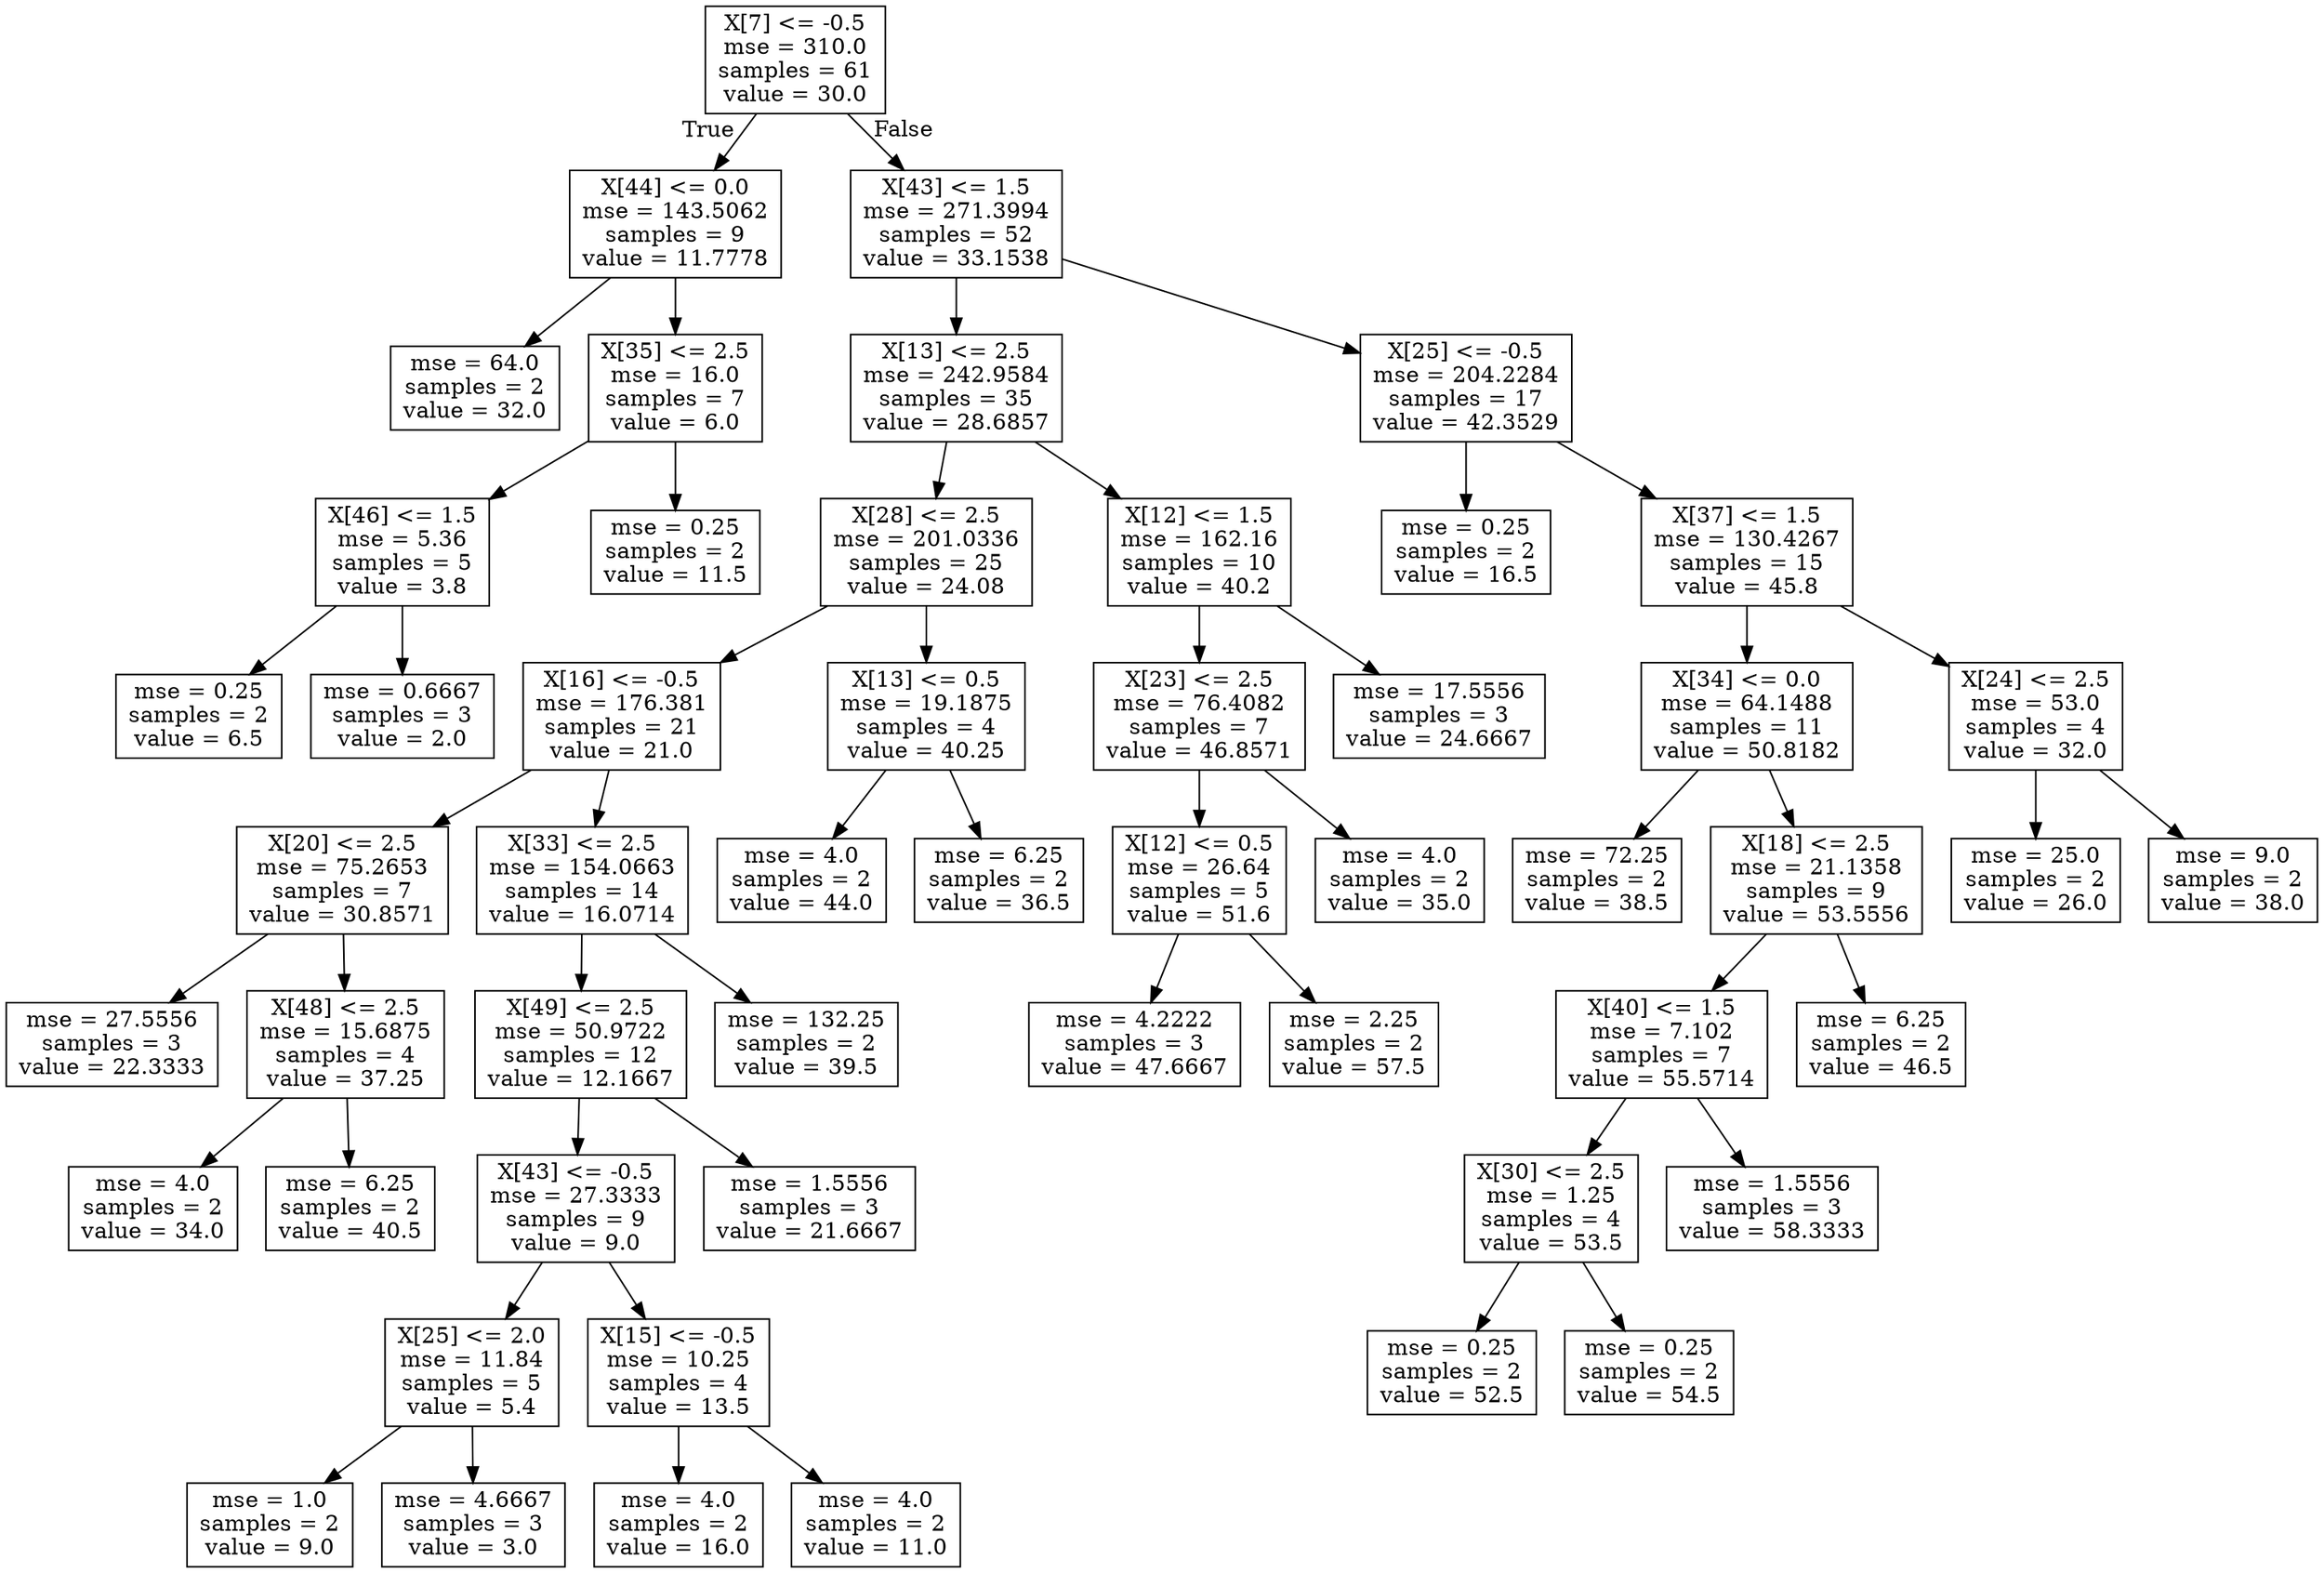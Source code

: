 digraph Tree {
node [shape=box] ;
0 [label="X[7] <= -0.5\nmse = 310.0\nsamples = 61\nvalue = 30.0"] ;
1 [label="X[44] <= 0.0\nmse = 143.5062\nsamples = 9\nvalue = 11.7778"] ;
0 -> 1 [labeldistance=2.5, labelangle=45, headlabel="True"] ;
2 [label="mse = 64.0\nsamples = 2\nvalue = 32.0"] ;
1 -> 2 ;
3 [label="X[35] <= 2.5\nmse = 16.0\nsamples = 7\nvalue = 6.0"] ;
1 -> 3 ;
4 [label="X[46] <= 1.5\nmse = 5.36\nsamples = 5\nvalue = 3.8"] ;
3 -> 4 ;
5 [label="mse = 0.25\nsamples = 2\nvalue = 6.5"] ;
4 -> 5 ;
6 [label="mse = 0.6667\nsamples = 3\nvalue = 2.0"] ;
4 -> 6 ;
7 [label="mse = 0.25\nsamples = 2\nvalue = 11.5"] ;
3 -> 7 ;
8 [label="X[43] <= 1.5\nmse = 271.3994\nsamples = 52\nvalue = 33.1538"] ;
0 -> 8 [labeldistance=2.5, labelangle=-45, headlabel="False"] ;
9 [label="X[13] <= 2.5\nmse = 242.9584\nsamples = 35\nvalue = 28.6857"] ;
8 -> 9 ;
10 [label="X[28] <= 2.5\nmse = 201.0336\nsamples = 25\nvalue = 24.08"] ;
9 -> 10 ;
11 [label="X[16] <= -0.5\nmse = 176.381\nsamples = 21\nvalue = 21.0"] ;
10 -> 11 ;
12 [label="X[20] <= 2.5\nmse = 75.2653\nsamples = 7\nvalue = 30.8571"] ;
11 -> 12 ;
13 [label="mse = 27.5556\nsamples = 3\nvalue = 22.3333"] ;
12 -> 13 ;
14 [label="X[48] <= 2.5\nmse = 15.6875\nsamples = 4\nvalue = 37.25"] ;
12 -> 14 ;
15 [label="mse = 4.0\nsamples = 2\nvalue = 34.0"] ;
14 -> 15 ;
16 [label="mse = 6.25\nsamples = 2\nvalue = 40.5"] ;
14 -> 16 ;
17 [label="X[33] <= 2.5\nmse = 154.0663\nsamples = 14\nvalue = 16.0714"] ;
11 -> 17 ;
18 [label="X[49] <= 2.5\nmse = 50.9722\nsamples = 12\nvalue = 12.1667"] ;
17 -> 18 ;
19 [label="X[43] <= -0.5\nmse = 27.3333\nsamples = 9\nvalue = 9.0"] ;
18 -> 19 ;
20 [label="X[25] <= 2.0\nmse = 11.84\nsamples = 5\nvalue = 5.4"] ;
19 -> 20 ;
21 [label="mse = 1.0\nsamples = 2\nvalue = 9.0"] ;
20 -> 21 ;
22 [label="mse = 4.6667\nsamples = 3\nvalue = 3.0"] ;
20 -> 22 ;
23 [label="X[15] <= -0.5\nmse = 10.25\nsamples = 4\nvalue = 13.5"] ;
19 -> 23 ;
24 [label="mse = 4.0\nsamples = 2\nvalue = 16.0"] ;
23 -> 24 ;
25 [label="mse = 4.0\nsamples = 2\nvalue = 11.0"] ;
23 -> 25 ;
26 [label="mse = 1.5556\nsamples = 3\nvalue = 21.6667"] ;
18 -> 26 ;
27 [label="mse = 132.25\nsamples = 2\nvalue = 39.5"] ;
17 -> 27 ;
28 [label="X[13] <= 0.5\nmse = 19.1875\nsamples = 4\nvalue = 40.25"] ;
10 -> 28 ;
29 [label="mse = 4.0\nsamples = 2\nvalue = 44.0"] ;
28 -> 29 ;
30 [label="mse = 6.25\nsamples = 2\nvalue = 36.5"] ;
28 -> 30 ;
31 [label="X[12] <= 1.5\nmse = 162.16\nsamples = 10\nvalue = 40.2"] ;
9 -> 31 ;
32 [label="X[23] <= 2.5\nmse = 76.4082\nsamples = 7\nvalue = 46.8571"] ;
31 -> 32 ;
33 [label="X[12] <= 0.5\nmse = 26.64\nsamples = 5\nvalue = 51.6"] ;
32 -> 33 ;
34 [label="mse = 4.2222\nsamples = 3\nvalue = 47.6667"] ;
33 -> 34 ;
35 [label="mse = 2.25\nsamples = 2\nvalue = 57.5"] ;
33 -> 35 ;
36 [label="mse = 4.0\nsamples = 2\nvalue = 35.0"] ;
32 -> 36 ;
37 [label="mse = 17.5556\nsamples = 3\nvalue = 24.6667"] ;
31 -> 37 ;
38 [label="X[25] <= -0.5\nmse = 204.2284\nsamples = 17\nvalue = 42.3529"] ;
8 -> 38 ;
39 [label="mse = 0.25\nsamples = 2\nvalue = 16.5"] ;
38 -> 39 ;
40 [label="X[37] <= 1.5\nmse = 130.4267\nsamples = 15\nvalue = 45.8"] ;
38 -> 40 ;
41 [label="X[34] <= 0.0\nmse = 64.1488\nsamples = 11\nvalue = 50.8182"] ;
40 -> 41 ;
42 [label="mse = 72.25\nsamples = 2\nvalue = 38.5"] ;
41 -> 42 ;
43 [label="X[18] <= 2.5\nmse = 21.1358\nsamples = 9\nvalue = 53.5556"] ;
41 -> 43 ;
44 [label="X[40] <= 1.5\nmse = 7.102\nsamples = 7\nvalue = 55.5714"] ;
43 -> 44 ;
45 [label="X[30] <= 2.5\nmse = 1.25\nsamples = 4\nvalue = 53.5"] ;
44 -> 45 ;
46 [label="mse = 0.25\nsamples = 2\nvalue = 52.5"] ;
45 -> 46 ;
47 [label="mse = 0.25\nsamples = 2\nvalue = 54.5"] ;
45 -> 47 ;
48 [label="mse = 1.5556\nsamples = 3\nvalue = 58.3333"] ;
44 -> 48 ;
49 [label="mse = 6.25\nsamples = 2\nvalue = 46.5"] ;
43 -> 49 ;
50 [label="X[24] <= 2.5\nmse = 53.0\nsamples = 4\nvalue = 32.0"] ;
40 -> 50 ;
51 [label="mse = 25.0\nsamples = 2\nvalue = 26.0"] ;
50 -> 51 ;
52 [label="mse = 9.0\nsamples = 2\nvalue = 38.0"] ;
50 -> 52 ;
}